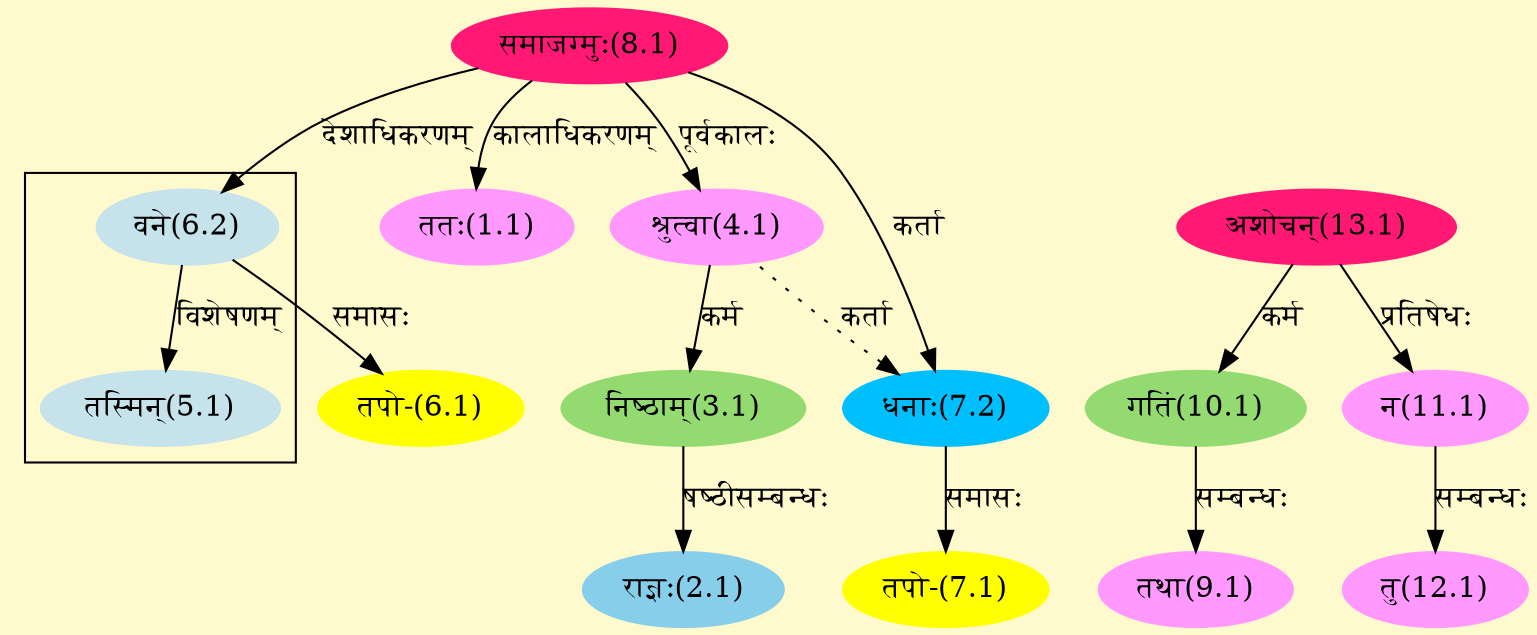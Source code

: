 digraph G{
rankdir=BT;
 compound=true;
 bgcolor="lemonchiffon1";

subgraph cluster_1{
Node5_1 [style=filled, color="#C6E2EB" label = "तस्मिन्(5.1)"]
Node6_2 [style=filled, color="#C6E2EB" label = "वने(6.2)"]

}
Node1_1 [style=filled, color="#FF99FF" label = "ततः(1.1)"]
Node8_1 [style=filled, color="#FF1975" label = "समाजग्मुः(8.1)"]
Node2_1 [style=filled, color="#87CEEB" label = "राज्ञः(2.1)"]
Node3_1 [style=filled, color="#93DB70" label = "निष्ठाम्(3.1)"]
Node4_1 [style=filled, color="#FF99FF" label = "श्रुत्वा(4.1)"]
Node6_1 [style=filled, color="#FFFF00" label = "तपो-(6.1)"]
Node6_2 [style=filled, color="#C6E2EB" label = "वने(6.2)"]
Node7_1 [style=filled, color="#FFFF00" label = "तपो-(7.1)"]
Node7_2 [style=filled, color="#00BFFF" label = "धनाः(7.2)"]
Node [style=filled, color="" label = "()"]
Node9_1 [style=filled, color="#FF99FF" label = "तथा(9.1)"]
Node10_1 [style=filled, color="#93DB70" label = "गतिं(10.1)"]
Node13_1 [style=filled, color="#FF1975" label = "अशोचन्(13.1)"]
Node11_1 [style=filled, color="#FF99FF" label = "न(11.1)"]
Node12_1 [style=filled, color="#FF99FF" label = "तु(12.1)"]
/* Start of Relations section */

Node1_1 -> Node8_1 [  label="कालाधिकरणम्"  dir="back" ]
Node2_1 -> Node3_1 [  label="षष्ठीसम्बन्धः"  dir="back" ]
Node3_1 -> Node4_1 [  label="कर्म"  dir="back" ]
Node4_1 -> Node8_1 [  label="पूर्वकालः"  dir="back" ]
Node5_1 -> Node6_2 [  label="विशेषणम्"  dir="back" ]
Node6_1 -> Node6_2 [  label="समासः"  dir="back" ]
Node6_2 -> Node8_1 [  label="देशाधिकरणम्"  dir="back" ]
Node7_1 -> Node7_2 [  label="समासः"  dir="back" ]
Node7_2 -> Node8_1 [  label="कर्ता"  dir="back" ]
Node7_2 -> Node4_1 [ style=dotted label="कर्ता"  dir="back" ]
Node9_1 -> Node10_1 [  label="सम्बन्धः"  dir="back" ]
Node10_1 -> Node13_1 [  label="कर्म"  dir="back" ]
Node11_1 -> Node13_1 [  label="प्रतिषेधः"  dir="back" ]
Node12_1 -> Node11_1 [  label="सम्बन्धः"  dir="back" ]
}
